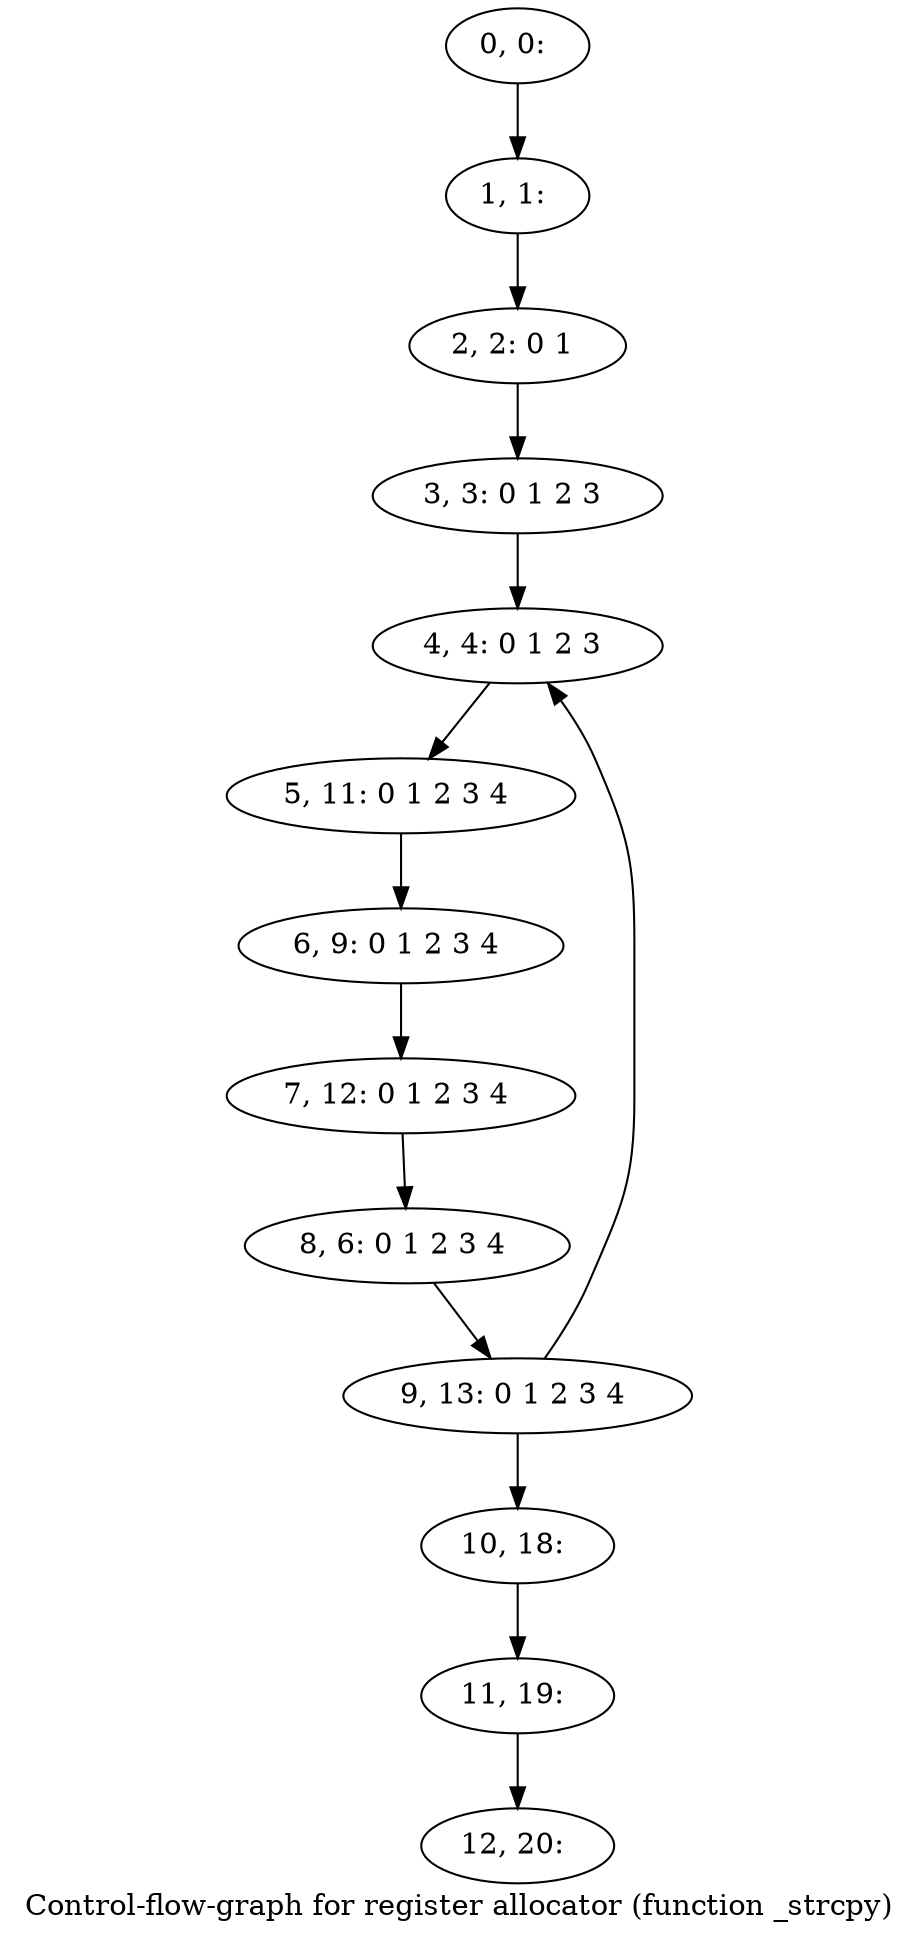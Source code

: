 digraph G {
graph [label="Control-flow-graph for register allocator (function _strcpy)"]
0[label="0, 0: "];
1[label="1, 1: "];
2[label="2, 2: 0 1 "];
3[label="3, 3: 0 1 2 3 "];
4[label="4, 4: 0 1 2 3 "];
5[label="5, 11: 0 1 2 3 4 "];
6[label="6, 9: 0 1 2 3 4 "];
7[label="7, 12: 0 1 2 3 4 "];
8[label="8, 6: 0 1 2 3 4 "];
9[label="9, 13: 0 1 2 3 4 "];
10[label="10, 18: "];
11[label="11, 19: "];
12[label="12, 20: "];
0->1 ;
1->2 ;
2->3 ;
3->4 ;
4->5 ;
5->6 ;
6->7 ;
7->8 ;
8->9 ;
9->10 ;
9->4 ;
10->11 ;
11->12 ;
}
